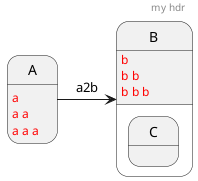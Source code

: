{
  "sha1": "27yd7qsx0iczgq3b9ius4orklwq25nr",
  "insertion": {
    "when": "2024-11-12T13:12:10.227Z",
    "url": "https://github.com/plantuml/plantuml/issues/1640",
    "user": "plantuml@gmail.com"
  }
}
@startuml
<style>
stateDiagram {
  header {
    Fontcolor red
    BackgroundColor #pink
    HorizontalAlignment center
  }
}
</style>

state A : a\na a\na a a
state B {
state C
}

state B : b\nb b\nb b b
A -> B : a2b
header my hdr
@enduml
